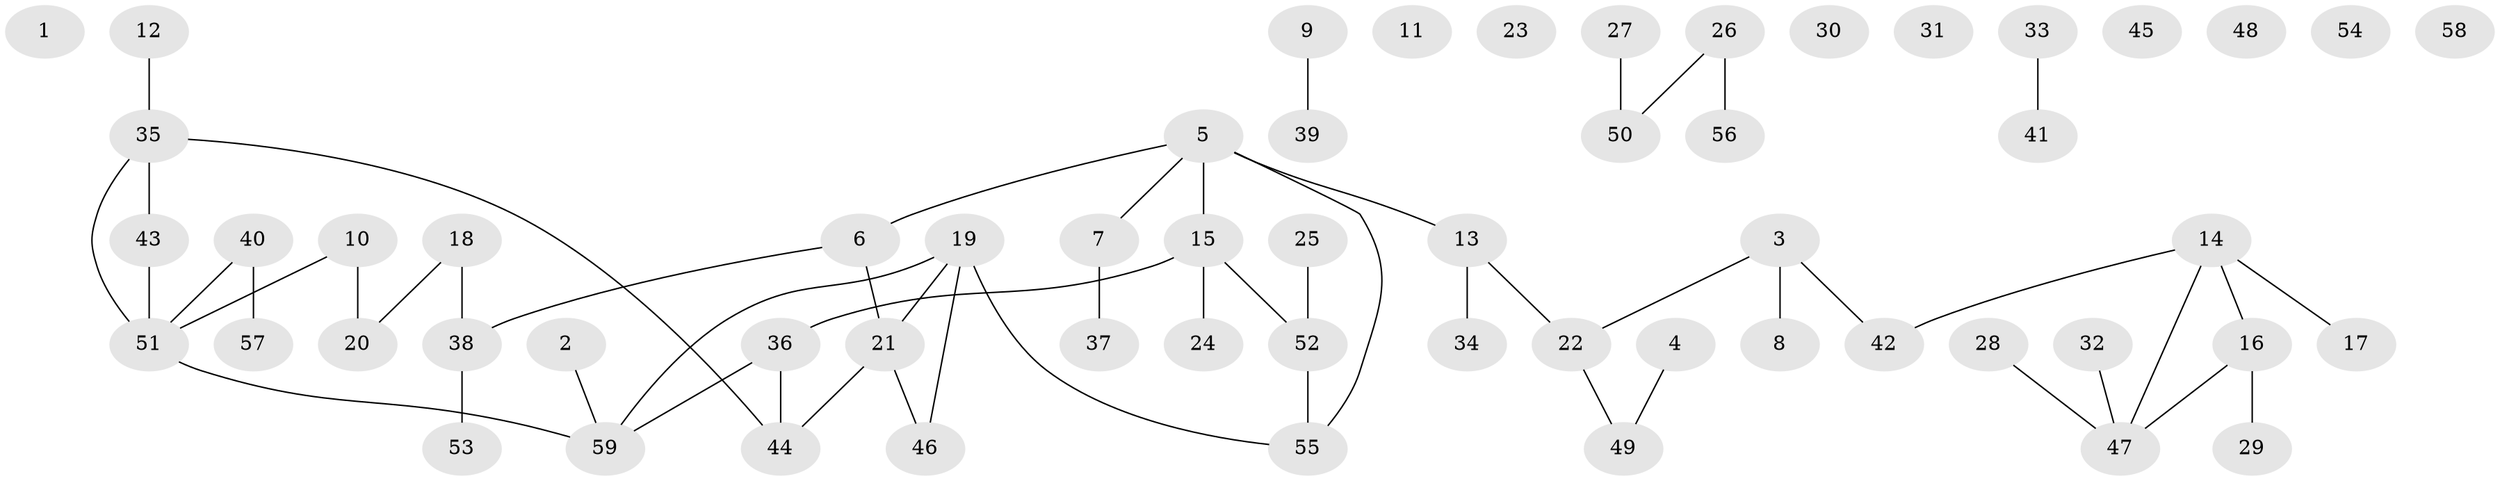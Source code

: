 // Generated by graph-tools (version 1.1) at 2025/25/03/09/25 03:25:23]
// undirected, 59 vertices, 55 edges
graph export_dot {
graph [start="1"]
  node [color=gray90,style=filled];
  1;
  2;
  3;
  4;
  5;
  6;
  7;
  8;
  9;
  10;
  11;
  12;
  13;
  14;
  15;
  16;
  17;
  18;
  19;
  20;
  21;
  22;
  23;
  24;
  25;
  26;
  27;
  28;
  29;
  30;
  31;
  32;
  33;
  34;
  35;
  36;
  37;
  38;
  39;
  40;
  41;
  42;
  43;
  44;
  45;
  46;
  47;
  48;
  49;
  50;
  51;
  52;
  53;
  54;
  55;
  56;
  57;
  58;
  59;
  2 -- 59;
  3 -- 8;
  3 -- 22;
  3 -- 42;
  4 -- 49;
  5 -- 6;
  5 -- 7;
  5 -- 13;
  5 -- 15;
  5 -- 55;
  6 -- 21;
  6 -- 38;
  7 -- 37;
  9 -- 39;
  10 -- 20;
  10 -- 51;
  12 -- 35;
  13 -- 22;
  13 -- 34;
  14 -- 16;
  14 -- 17;
  14 -- 42;
  14 -- 47;
  15 -- 24;
  15 -- 36;
  15 -- 52;
  16 -- 29;
  16 -- 47;
  18 -- 20;
  18 -- 38;
  19 -- 21;
  19 -- 46;
  19 -- 55;
  19 -- 59;
  21 -- 44;
  21 -- 46;
  22 -- 49;
  25 -- 52;
  26 -- 50;
  26 -- 56;
  27 -- 50;
  28 -- 47;
  32 -- 47;
  33 -- 41;
  35 -- 43;
  35 -- 44;
  35 -- 51;
  36 -- 44;
  36 -- 59;
  38 -- 53;
  40 -- 51;
  40 -- 57;
  43 -- 51;
  51 -- 59;
  52 -- 55;
}
